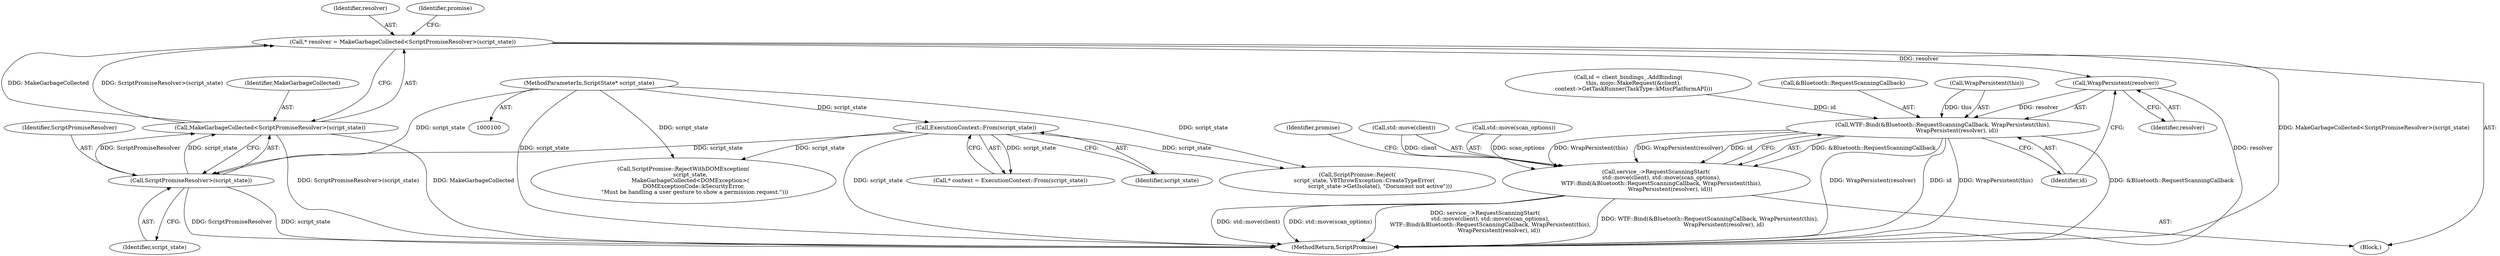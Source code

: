 digraph "0_Chrome_62154472bd2c43e1790dd1bd8a527c1db9118d88_5@pointer" {
"1000206" [label="(Call,WrapPersistent(resolver))"];
"1000174" [label="(Call,* resolver = MakeGarbageCollected<ScriptPromiseResolver>(script_state))"];
"1000176" [label="(Call,MakeGarbageCollected<ScriptPromiseResolver>(script_state))"];
"1000178" [label="(Call,ScriptPromiseResolver>(script_state))"];
"1000108" [label="(Call,ExecutionContext::From(script_state))"];
"1000101" [label="(MethodParameterIn,ScriptState* script_state)"];
"1000201" [label="(Call,WTF::Bind(&Bluetooth::RequestScanningCallback, WrapPersistent(this),\n                WrapPersistent(resolver), id))"];
"1000196" [label="(Call,service_->RequestScanningStart(\n      std::move(client), std::move(scan_options),\n      WTF::Bind(&Bluetooth::RequestScanningCallback, WrapPersistent(this),\n                WrapPersistent(resolver), id)))"];
"1000187" [label="(Call,id = client_bindings_.AddBinding(\n      this, mojo::MakeRequest(&client),\n      context->GetTaskRunner(TaskType::kMiscPlatformAPI)))"];
"1000206" [label="(Call,WrapPersistent(resolver))"];
"1000177" [label="(Identifier,MakeGarbageCollected)"];
"1000210" [label="(Identifier,promise)"];
"1000137" [label="(Call,ScriptPromise::Reject(\n        script_state, V8ThrowException::CreateTypeError(\n                          script_state->GetIsolate(), \"Document not active\")))"];
"1000211" [label="(MethodReturn,ScriptPromise)"];
"1000208" [label="(Identifier,id)"];
"1000175" [label="(Identifier,resolver)"];
"1000148" [label="(Call,ScriptPromise::RejectWithDOMException(\n        script_state,\n        MakeGarbageCollected<DOMException>(\n            DOMExceptionCode::kSecurityError,\n             \"Must be handling a user gesture to show a permission request.\")))"];
"1000202" [label="(Call,&Bluetooth::RequestScanningCallback)"];
"1000108" [label="(Call,ExecutionContext::From(script_state))"];
"1000179" [label="(Identifier,ScriptPromiseResolver)"];
"1000201" [label="(Call,WTF::Bind(&Bluetooth::RequestScanningCallback, WrapPersistent(this),\n                WrapPersistent(resolver), id))"];
"1000207" [label="(Identifier,resolver)"];
"1000101" [label="(MethodParameterIn,ScriptState* script_state)"];
"1000183" [label="(Identifier,promise)"];
"1000196" [label="(Call,service_->RequestScanningStart(\n      std::move(client), std::move(scan_options),\n      WTF::Bind(&Bluetooth::RequestScanningCallback, WrapPersistent(this),\n                WrapPersistent(resolver), id)))"];
"1000106" [label="(Call,* context = ExecutionContext::From(script_state))"];
"1000199" [label="(Call,std::move(scan_options))"];
"1000176" [label="(Call,MakeGarbageCollected<ScriptPromiseResolver>(script_state))"];
"1000204" [label="(Call,WrapPersistent(this))"];
"1000174" [label="(Call,* resolver = MakeGarbageCollected<ScriptPromiseResolver>(script_state))"];
"1000109" [label="(Identifier,script_state)"];
"1000178" [label="(Call,ScriptPromiseResolver>(script_state))"];
"1000180" [label="(Identifier,script_state)"];
"1000104" [label="(Block,)"];
"1000197" [label="(Call,std::move(client))"];
"1000206" -> "1000201"  [label="AST: "];
"1000206" -> "1000207"  [label="CFG: "];
"1000207" -> "1000206"  [label="AST: "];
"1000208" -> "1000206"  [label="CFG: "];
"1000206" -> "1000211"  [label="DDG: resolver"];
"1000206" -> "1000201"  [label="DDG: resolver"];
"1000174" -> "1000206"  [label="DDG: resolver"];
"1000174" -> "1000104"  [label="AST: "];
"1000174" -> "1000176"  [label="CFG: "];
"1000175" -> "1000174"  [label="AST: "];
"1000176" -> "1000174"  [label="AST: "];
"1000183" -> "1000174"  [label="CFG: "];
"1000174" -> "1000211"  [label="DDG: MakeGarbageCollected<ScriptPromiseResolver>(script_state)"];
"1000176" -> "1000174"  [label="DDG: MakeGarbageCollected"];
"1000176" -> "1000174"  [label="DDG: ScriptPromiseResolver>(script_state)"];
"1000176" -> "1000178"  [label="CFG: "];
"1000177" -> "1000176"  [label="AST: "];
"1000178" -> "1000176"  [label="AST: "];
"1000176" -> "1000211"  [label="DDG: ScriptPromiseResolver>(script_state)"];
"1000176" -> "1000211"  [label="DDG: MakeGarbageCollected"];
"1000178" -> "1000176"  [label="DDG: ScriptPromiseResolver"];
"1000178" -> "1000176"  [label="DDG: script_state"];
"1000178" -> "1000180"  [label="CFG: "];
"1000179" -> "1000178"  [label="AST: "];
"1000180" -> "1000178"  [label="AST: "];
"1000178" -> "1000211"  [label="DDG: ScriptPromiseResolver"];
"1000178" -> "1000211"  [label="DDG: script_state"];
"1000108" -> "1000178"  [label="DDG: script_state"];
"1000101" -> "1000178"  [label="DDG: script_state"];
"1000108" -> "1000106"  [label="AST: "];
"1000108" -> "1000109"  [label="CFG: "];
"1000109" -> "1000108"  [label="AST: "];
"1000106" -> "1000108"  [label="CFG: "];
"1000108" -> "1000211"  [label="DDG: script_state"];
"1000108" -> "1000106"  [label="DDG: script_state"];
"1000101" -> "1000108"  [label="DDG: script_state"];
"1000108" -> "1000137"  [label="DDG: script_state"];
"1000108" -> "1000148"  [label="DDG: script_state"];
"1000101" -> "1000100"  [label="AST: "];
"1000101" -> "1000211"  [label="DDG: script_state"];
"1000101" -> "1000137"  [label="DDG: script_state"];
"1000101" -> "1000148"  [label="DDG: script_state"];
"1000201" -> "1000196"  [label="AST: "];
"1000201" -> "1000208"  [label="CFG: "];
"1000202" -> "1000201"  [label="AST: "];
"1000204" -> "1000201"  [label="AST: "];
"1000208" -> "1000201"  [label="AST: "];
"1000196" -> "1000201"  [label="CFG: "];
"1000201" -> "1000211"  [label="DDG: WrapPersistent(resolver)"];
"1000201" -> "1000211"  [label="DDG: id"];
"1000201" -> "1000211"  [label="DDG: WrapPersistent(this)"];
"1000201" -> "1000211"  [label="DDG: &Bluetooth::RequestScanningCallback"];
"1000201" -> "1000196"  [label="DDG: &Bluetooth::RequestScanningCallback"];
"1000201" -> "1000196"  [label="DDG: WrapPersistent(this)"];
"1000201" -> "1000196"  [label="DDG: WrapPersistent(resolver)"];
"1000201" -> "1000196"  [label="DDG: id"];
"1000204" -> "1000201"  [label="DDG: this"];
"1000187" -> "1000201"  [label="DDG: id"];
"1000196" -> "1000104"  [label="AST: "];
"1000197" -> "1000196"  [label="AST: "];
"1000199" -> "1000196"  [label="AST: "];
"1000210" -> "1000196"  [label="CFG: "];
"1000196" -> "1000211"  [label="DDG: WTF::Bind(&Bluetooth::RequestScanningCallback, WrapPersistent(this),\n                WrapPersistent(resolver), id)"];
"1000196" -> "1000211"  [label="DDG: std::move(client)"];
"1000196" -> "1000211"  [label="DDG: std::move(scan_options)"];
"1000196" -> "1000211"  [label="DDG: service_->RequestScanningStart(\n      std::move(client), std::move(scan_options),\n      WTF::Bind(&Bluetooth::RequestScanningCallback, WrapPersistent(this),\n                WrapPersistent(resolver), id))"];
"1000197" -> "1000196"  [label="DDG: client"];
"1000199" -> "1000196"  [label="DDG: scan_options"];
}
